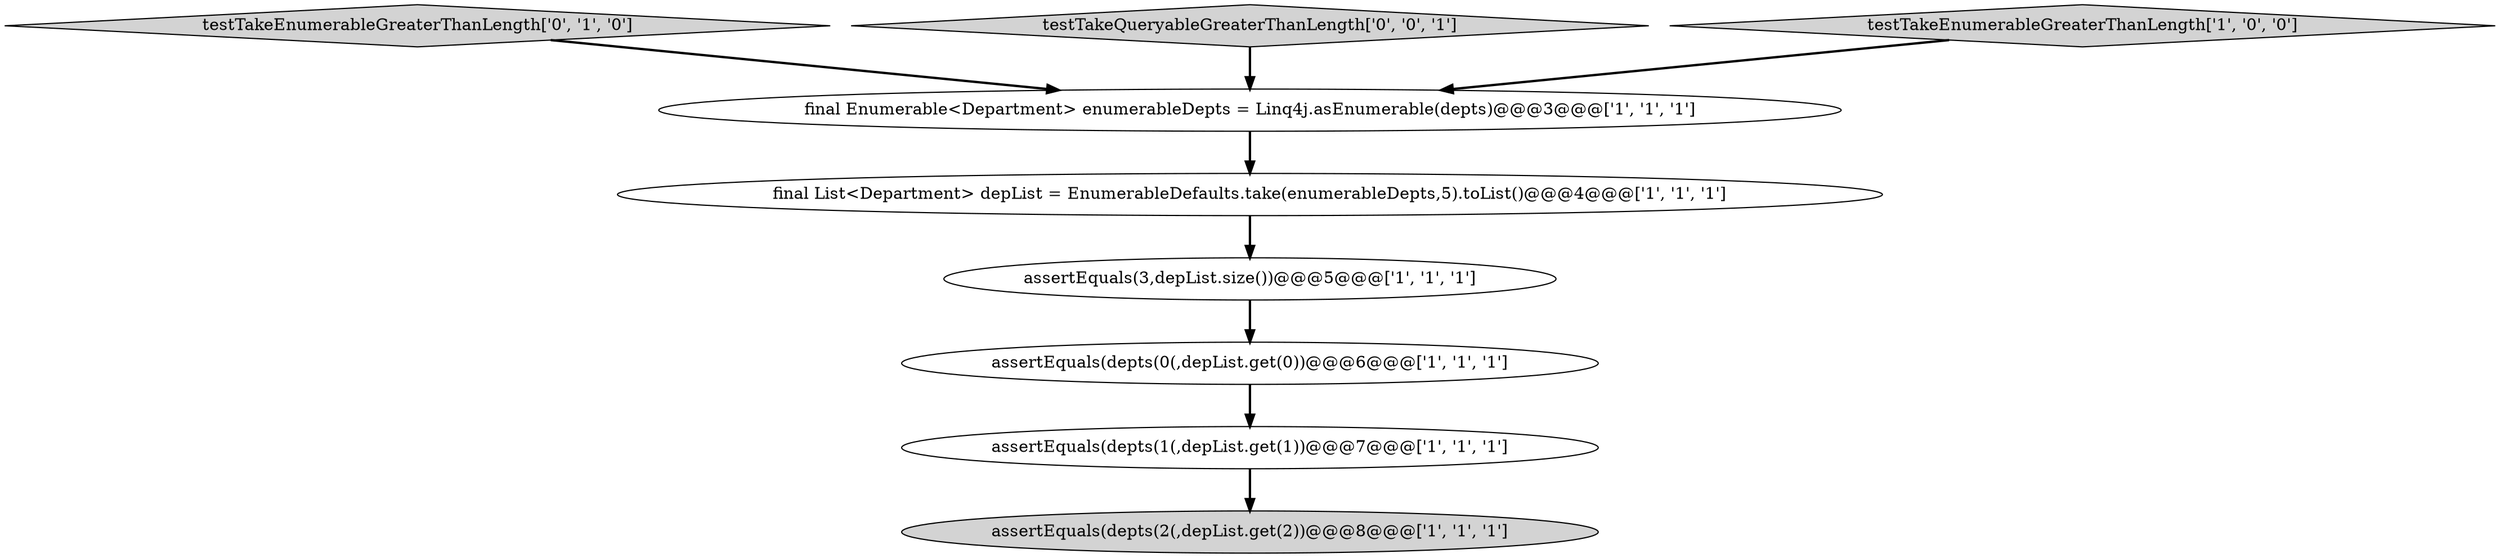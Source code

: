 digraph {
7 [style = filled, label = "testTakeEnumerableGreaterThanLength['0', '1', '0']", fillcolor = lightgray, shape = diamond image = "AAA0AAABBB2BBB"];
5 [style = filled, label = "assertEquals(depts(0(,depList.get(0))@@@6@@@['1', '1', '1']", fillcolor = white, shape = ellipse image = "AAA0AAABBB1BBB"];
8 [style = filled, label = "testTakeQueryableGreaterThanLength['0', '0', '1']", fillcolor = lightgray, shape = diamond image = "AAA0AAABBB3BBB"];
1 [style = filled, label = "final List<Department> depList = EnumerableDefaults.take(enumerableDepts,5).toList()@@@4@@@['1', '1', '1']", fillcolor = white, shape = ellipse image = "AAA0AAABBB1BBB"];
2 [style = filled, label = "assertEquals(depts(1(,depList.get(1))@@@7@@@['1', '1', '1']", fillcolor = white, shape = ellipse image = "AAA0AAABBB1BBB"];
4 [style = filled, label = "assertEquals(3,depList.size())@@@5@@@['1', '1', '1']", fillcolor = white, shape = ellipse image = "AAA0AAABBB1BBB"];
6 [style = filled, label = "final Enumerable<Department> enumerableDepts = Linq4j.asEnumerable(depts)@@@3@@@['1', '1', '1']", fillcolor = white, shape = ellipse image = "AAA0AAABBB1BBB"];
3 [style = filled, label = "testTakeEnumerableGreaterThanLength['1', '0', '0']", fillcolor = lightgray, shape = diamond image = "AAA0AAABBB1BBB"];
0 [style = filled, label = "assertEquals(depts(2(,depList.get(2))@@@8@@@['1', '1', '1']", fillcolor = lightgray, shape = ellipse image = "AAA0AAABBB1BBB"];
6->1 [style = bold, label=""];
3->6 [style = bold, label=""];
5->2 [style = bold, label=""];
1->4 [style = bold, label=""];
2->0 [style = bold, label=""];
8->6 [style = bold, label=""];
4->5 [style = bold, label=""];
7->6 [style = bold, label=""];
}
